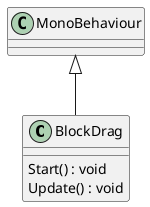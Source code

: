 @startuml
class BlockDrag {
    Start() : void
    Update() : void
}
MonoBehaviour <|-- BlockDrag
@enduml
